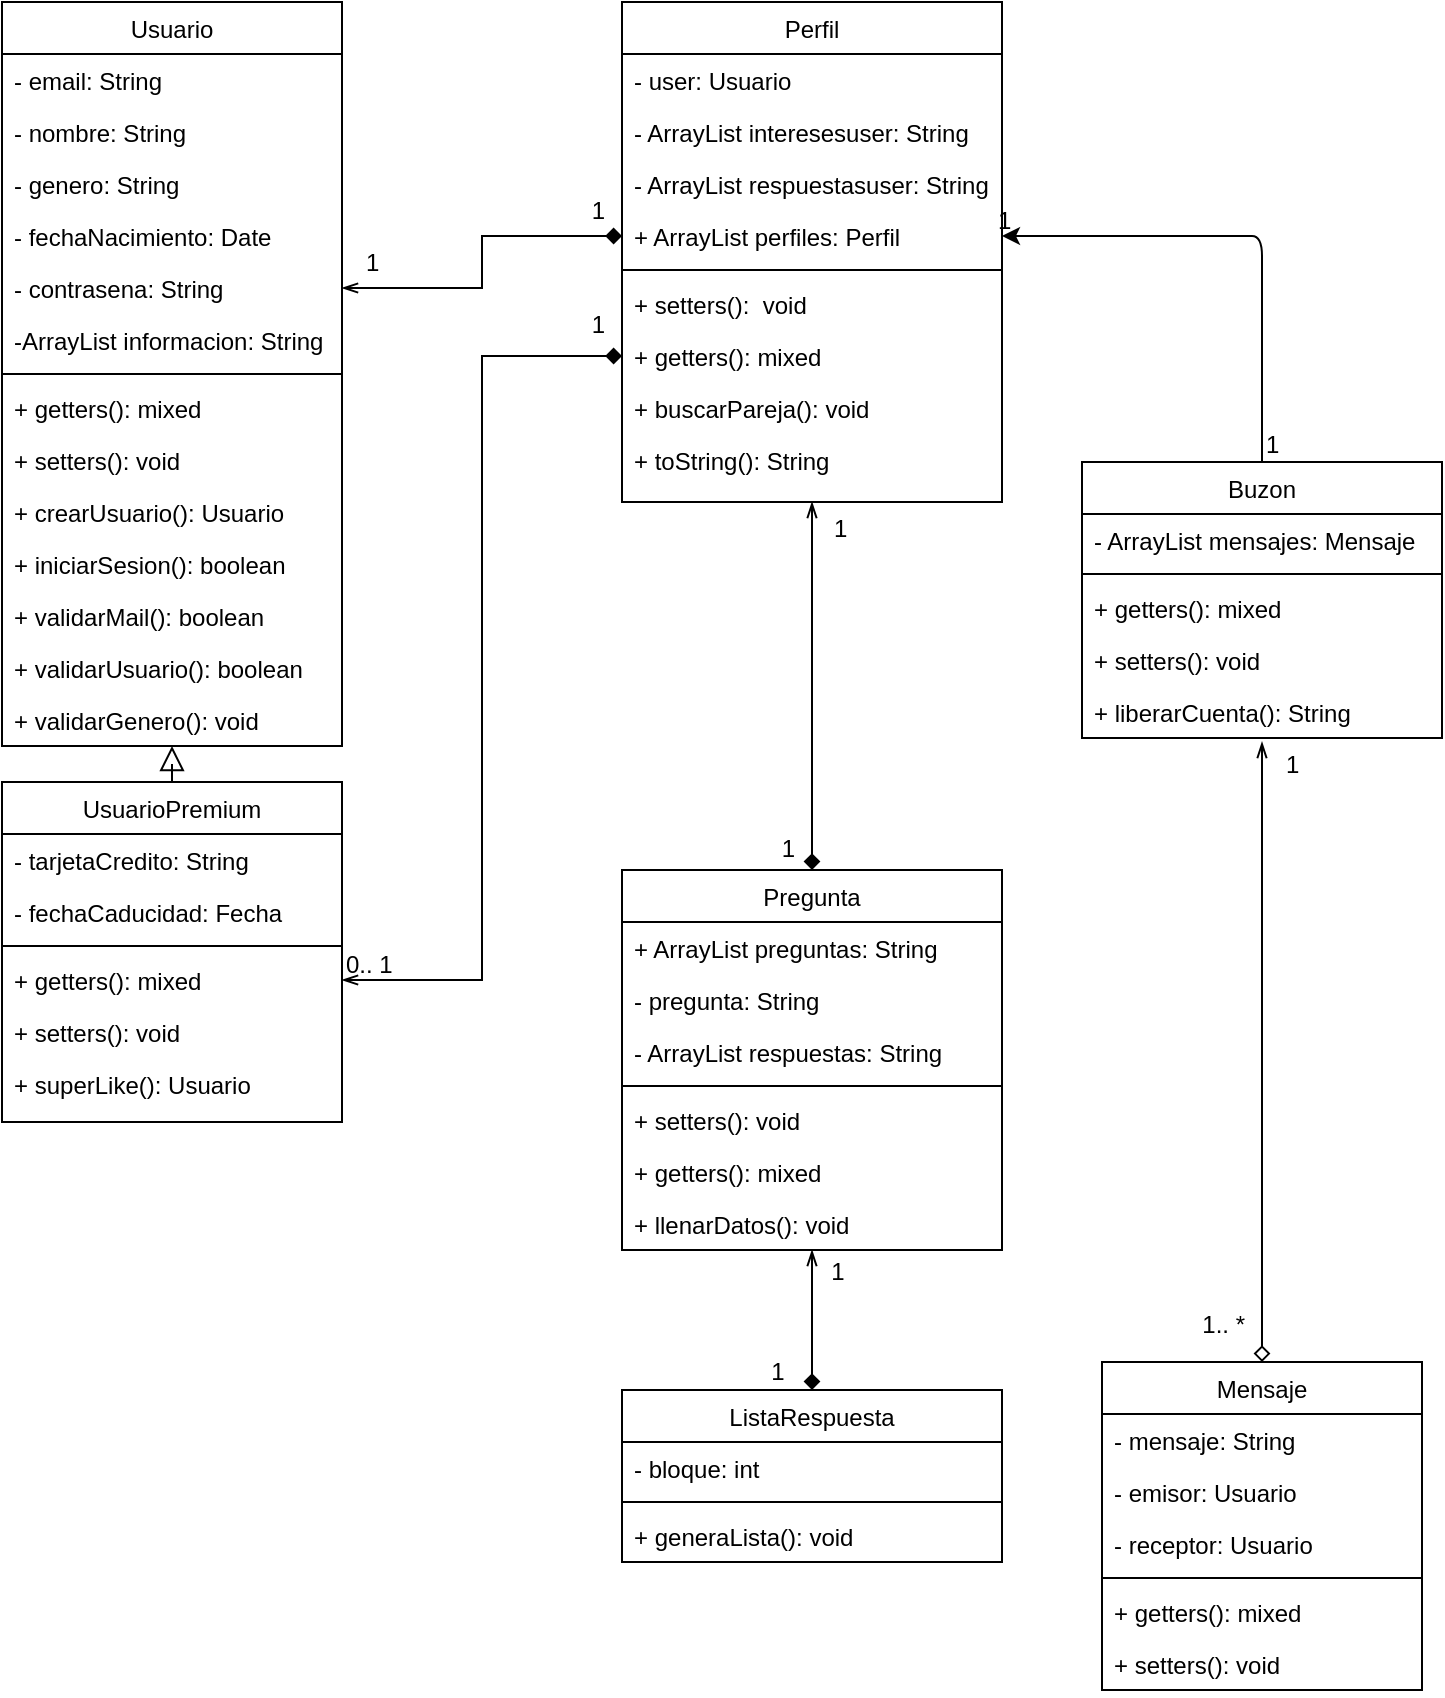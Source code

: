<mxfile version="13.3.9" type="github">
  <diagram id="C5RBs43oDa-KdzZeNtuy" name="Page-1">
    <mxGraphModel dx="1038" dy="575" grid="1" gridSize="10" guides="1" tooltips="1" connect="1" arrows="1" fold="1" page="1" pageScale="1" pageWidth="827" pageHeight="1169" math="0" shadow="0">
      <root>
        <mxCell id="WIyWlLk6GJQsqaUBKTNV-0" />
        <mxCell id="WIyWlLk6GJQsqaUBKTNV-1" parent="WIyWlLk6GJQsqaUBKTNV-0" />
        <mxCell id="zkfFHV4jXpPFQw0GAbJ--16" value="" style="endArrow=block;endSize=10;endFill=0;shadow=0;strokeWidth=1;rounded=0;edgeStyle=elbowEdgeStyle;elbow=vertical;" parent="WIyWlLk6GJQsqaUBKTNV-1" source="zkfFHV4jXpPFQw0GAbJ--13" target="zkfFHV4jXpPFQw0GAbJ--0" edge="1">
          <mxGeometry width="160" relative="1" as="geometry">
            <mxPoint x="210" y="373" as="sourcePoint" />
            <mxPoint x="310" y="271" as="targetPoint" />
          </mxGeometry>
        </mxCell>
        <mxCell id="zkfFHV4jXpPFQw0GAbJ--26" value="" style="endArrow=diamond;shadow=0;strokeWidth=1;strokeColor=#000000;rounded=0;endFill=1;edgeStyle=elbowEdgeStyle;elbow=vertical;startArrow=openThin;startFill=0;exitX=1;exitY=0.5;exitDx=0;exitDy=0;entryX=0;entryY=0.5;entryDx=0;entryDy=0;" parent="WIyWlLk6GJQsqaUBKTNV-1" source="zkfFHV4jXpPFQw0GAbJ--5" target="k1ez51lKUNFu-oWyKh8I-55" edge="1">
          <mxGeometry x="0.5" y="41" relative="1" as="geometry">
            <mxPoint x="380" y="192" as="sourcePoint" />
            <mxPoint x="540" y="192" as="targetPoint" />
            <mxPoint x="-40" y="32" as="offset" />
          </mxGeometry>
        </mxCell>
        <mxCell id="zkfFHV4jXpPFQw0GAbJ--27" value="1" style="resizable=0;align=left;verticalAlign=bottom;labelBackgroundColor=none;fontSize=12;" parent="zkfFHV4jXpPFQw0GAbJ--26" connectable="0" vertex="1">
          <mxGeometry x="-1" relative="1" as="geometry">
            <mxPoint x="10" y="-4" as="offset" />
          </mxGeometry>
        </mxCell>
        <mxCell id="zkfFHV4jXpPFQw0GAbJ--28" value="1" style="resizable=0;align=right;verticalAlign=bottom;labelBackgroundColor=none;fontSize=12;" parent="zkfFHV4jXpPFQw0GAbJ--26" connectable="0" vertex="1">
          <mxGeometry x="1" relative="1" as="geometry">
            <mxPoint x="-7" y="-4" as="offset" />
          </mxGeometry>
        </mxCell>
        <mxCell id="zkfFHV4jXpPFQw0GAbJ--0" value="Usuario" style="swimlane;fontStyle=0;align=center;verticalAlign=top;childLayout=stackLayout;horizontal=1;startSize=26;horizontalStack=0;resizeParent=1;resizeLast=0;collapsible=1;marginBottom=0;rounded=0;shadow=0;strokeWidth=1;" parent="WIyWlLk6GJQsqaUBKTNV-1" vertex="1">
          <mxGeometry x="90" y="50" width="170" height="372" as="geometry">
            <mxRectangle x="230" y="140" width="160" height="26" as="alternateBounds" />
          </mxGeometry>
        </mxCell>
        <mxCell id="zkfFHV4jXpPFQw0GAbJ--3" value="- email: String" style="text;align=left;verticalAlign=top;spacingLeft=4;spacingRight=4;overflow=hidden;rotatable=0;points=[[0,0.5],[1,0.5]];portConstraint=eastwest;rounded=0;shadow=0;html=0;" parent="zkfFHV4jXpPFQw0GAbJ--0" vertex="1">
          <mxGeometry y="26" width="170" height="26" as="geometry" />
        </mxCell>
        <mxCell id="zkfFHV4jXpPFQw0GAbJ--1" value="- nombre: String" style="text;align=left;verticalAlign=top;spacingLeft=4;spacingRight=4;overflow=hidden;rotatable=0;points=[[0,0.5],[1,0.5]];portConstraint=eastwest;" parent="zkfFHV4jXpPFQw0GAbJ--0" vertex="1">
          <mxGeometry y="52" width="170" height="26" as="geometry" />
        </mxCell>
        <mxCell id="rf9neyZWDkxL1S7HGedt-0" value="- genero: String" style="text;align=left;verticalAlign=top;spacingLeft=4;spacingRight=4;overflow=hidden;rotatable=0;points=[[0,0.5],[1,0.5]];portConstraint=eastwest;" vertex="1" parent="zkfFHV4jXpPFQw0GAbJ--0">
          <mxGeometry y="78" width="170" height="26" as="geometry" />
        </mxCell>
        <mxCell id="zkfFHV4jXpPFQw0GAbJ--2" value="- fechaNacimiento: Date" style="text;align=left;verticalAlign=top;spacingLeft=4;spacingRight=4;overflow=hidden;rotatable=0;points=[[0,0.5],[1,0.5]];portConstraint=eastwest;rounded=0;shadow=0;html=0;" parent="zkfFHV4jXpPFQw0GAbJ--0" vertex="1">
          <mxGeometry y="104" width="170" height="26" as="geometry" />
        </mxCell>
        <mxCell id="zkfFHV4jXpPFQw0GAbJ--5" value="- contrasena: String" style="text;align=left;verticalAlign=top;spacingLeft=4;spacingRight=4;overflow=hidden;rotatable=0;points=[[0,0.5],[1,0.5]];portConstraint=eastwest;" parent="zkfFHV4jXpPFQw0GAbJ--0" vertex="1">
          <mxGeometry y="130" width="170" height="26" as="geometry" />
        </mxCell>
        <mxCell id="1yU2lqv5S-wbE96VS092-2" value="-ArrayList informacion: String" style="text;align=left;verticalAlign=top;spacingLeft=4;spacingRight=4;overflow=hidden;rotatable=0;points=[[0,0.5],[1,0.5]];portConstraint=eastwest;" parent="zkfFHV4jXpPFQw0GAbJ--0" vertex="1">
          <mxGeometry y="156" width="170" height="26" as="geometry" />
        </mxCell>
        <mxCell id="zkfFHV4jXpPFQw0GAbJ--4" value="" style="line;html=1;strokeWidth=1;align=left;verticalAlign=middle;spacingTop=-1;spacingLeft=3;spacingRight=3;rotatable=0;labelPosition=right;points=[];portConstraint=eastwest;" parent="zkfFHV4jXpPFQw0GAbJ--0" vertex="1">
          <mxGeometry y="182" width="170" height="8" as="geometry" />
        </mxCell>
        <mxCell id="k1ez51lKUNFu-oWyKh8I-2" value="+ getters(): mixed" style="text;align=left;verticalAlign=top;spacingLeft=4;spacingRight=4;overflow=hidden;rotatable=0;points=[[0,0.5],[1,0.5]];portConstraint=eastwest;rounded=0;shadow=0;html=0;" parent="zkfFHV4jXpPFQw0GAbJ--0" vertex="1">
          <mxGeometry y="190" width="170" height="26" as="geometry" />
        </mxCell>
        <mxCell id="k1ez51lKUNFu-oWyKh8I-3" value="+ setters(): void&#xa;" style="text;align=left;verticalAlign=top;spacingLeft=4;spacingRight=4;overflow=hidden;rotatable=0;points=[[0,0.5],[1,0.5]];portConstraint=eastwest;rounded=0;shadow=0;html=0;" parent="zkfFHV4jXpPFQw0GAbJ--0" vertex="1">
          <mxGeometry y="216" width="170" height="26" as="geometry" />
        </mxCell>
        <mxCell id="k1ez51lKUNFu-oWyKh8I-4" value="+ crearUsuario(): Usuario" style="text;align=left;verticalAlign=top;spacingLeft=4;spacingRight=4;overflow=hidden;rotatable=0;points=[[0,0.5],[1,0.5]];portConstraint=eastwest;rounded=0;shadow=0;html=0;" parent="zkfFHV4jXpPFQw0GAbJ--0" vertex="1">
          <mxGeometry y="242" width="170" height="26" as="geometry" />
        </mxCell>
        <mxCell id="k1ez51lKUNFu-oWyKh8I-5" value="+ iniciarSesion(): boolean" style="text;align=left;verticalAlign=top;spacingLeft=4;spacingRight=4;overflow=hidden;rotatable=0;points=[[0,0.5],[1,0.5]];portConstraint=eastwest;rounded=0;shadow=0;html=0;" parent="zkfFHV4jXpPFQw0GAbJ--0" vertex="1">
          <mxGeometry y="268" width="170" height="26" as="geometry" />
        </mxCell>
        <mxCell id="rpXlNdrZUb1RUgObs8US-0" value="+ validarMail(): boolean&#xa;" style="text;align=left;verticalAlign=top;spacingLeft=4;spacingRight=4;overflow=hidden;rotatable=0;points=[[0,0.5],[1,0.5]];portConstraint=eastwest;rounded=0;shadow=0;html=0;" parent="zkfFHV4jXpPFQw0GAbJ--0" vertex="1">
          <mxGeometry y="294" width="170" height="26" as="geometry" />
        </mxCell>
        <mxCell id="rpXlNdrZUb1RUgObs8US-1" value="+ validarUsuario(): boolean&#xa;" style="text;align=left;verticalAlign=top;spacingLeft=4;spacingRight=4;overflow=hidden;rotatable=0;points=[[0,0.5],[1,0.5]];portConstraint=eastwest;rounded=0;shadow=0;html=0;" parent="zkfFHV4jXpPFQw0GAbJ--0" vertex="1">
          <mxGeometry y="320" width="170" height="26" as="geometry" />
        </mxCell>
        <mxCell id="rf9neyZWDkxL1S7HGedt-1" value="+ validarGenero(): void&#xa;" style="text;align=left;verticalAlign=top;spacingLeft=4;spacingRight=4;overflow=hidden;rotatable=0;points=[[0,0.5],[1,0.5]];portConstraint=eastwest;rounded=0;shadow=0;html=0;" vertex="1" parent="zkfFHV4jXpPFQw0GAbJ--0">
          <mxGeometry y="346" width="170" height="26" as="geometry" />
        </mxCell>
        <mxCell id="k1ez51lKUNFu-oWyKh8I-42" value="" style="endArrow=diamond;shadow=0;strokeWidth=1;strokeColor=#000000;rounded=0;endFill=1;edgeStyle=elbowEdgeStyle;elbow=vertical;startArrow=openThin;startFill=0;entryX=0.5;entryY=0;entryDx=0;entryDy=0;exitX=0.5;exitY=1;exitDx=0;exitDy=0;" parent="WIyWlLk6GJQsqaUBKTNV-1" source="zkfFHV4jXpPFQw0GAbJ--17" target="k1ez51lKUNFu-oWyKh8I-17" edge="1">
          <mxGeometry x="0.5" y="41" relative="1" as="geometry">
            <mxPoint x="490" y="371" as="sourcePoint" />
            <mxPoint x="561" y="440" as="targetPoint" />
            <mxPoint x="-40" y="32" as="offset" />
            <Array as="points">
              <mxPoint x="560.5" y="404" />
            </Array>
          </mxGeometry>
        </mxCell>
        <mxCell id="k1ez51lKUNFu-oWyKh8I-43" value="1" style="resizable=0;align=left;verticalAlign=bottom;labelBackgroundColor=none;fontSize=12;" parent="k1ez51lKUNFu-oWyKh8I-42" connectable="0" vertex="1">
          <mxGeometry x="-1" relative="1" as="geometry">
            <mxPoint x="9" y="22" as="offset" />
          </mxGeometry>
        </mxCell>
        <mxCell id="k1ez51lKUNFu-oWyKh8I-44" value="1" style="resizable=0;align=right;verticalAlign=bottom;labelBackgroundColor=none;fontSize=12;" parent="k1ez51lKUNFu-oWyKh8I-42" connectable="0" vertex="1">
          <mxGeometry x="1" relative="1" as="geometry">
            <mxPoint x="-7" y="-1.93" as="offset" />
          </mxGeometry>
        </mxCell>
        <mxCell id="zkfFHV4jXpPFQw0GAbJ--17" value="Perfil" style="swimlane;fontStyle=0;align=center;verticalAlign=top;childLayout=stackLayout;horizontal=1;startSize=26;horizontalStack=0;resizeParent=1;resizeLast=0;collapsible=1;marginBottom=0;rounded=0;shadow=0;strokeWidth=1;" parent="WIyWlLk6GJQsqaUBKTNV-1" vertex="1">
          <mxGeometry x="400" y="50" width="190" height="250" as="geometry">
            <mxRectangle x="550" y="140" width="160" height="26" as="alternateBounds" />
          </mxGeometry>
        </mxCell>
        <mxCell id="zkfFHV4jXpPFQw0GAbJ--19" value="- user: Usuario" style="text;align=left;verticalAlign=top;spacingLeft=4;spacingRight=4;overflow=hidden;rotatable=0;points=[[0,0.5],[1,0.5]];portConstraint=eastwest;rounded=0;shadow=0;html=0;" parent="zkfFHV4jXpPFQw0GAbJ--17" vertex="1">
          <mxGeometry y="26" width="190" height="26" as="geometry" />
        </mxCell>
        <mxCell id="zkfFHV4jXpPFQw0GAbJ--20" value="- ArrayList interesesuser: String" style="text;align=left;verticalAlign=top;spacingLeft=4;spacingRight=4;overflow=hidden;rotatable=0;points=[[0,0.5],[1,0.5]];portConstraint=eastwest;rounded=0;shadow=0;html=0;" parent="zkfFHV4jXpPFQw0GAbJ--17" vertex="1">
          <mxGeometry y="52" width="190" height="26" as="geometry" />
        </mxCell>
        <mxCell id="k1ez51lKUNFu-oWyKh8I-52" value="- ArrayList respuestasuser: String" style="text;align=left;verticalAlign=top;spacingLeft=4;spacingRight=4;overflow=hidden;rotatable=0;points=[[0,0.5],[1,0.5]];portConstraint=eastwest;" parent="zkfFHV4jXpPFQw0GAbJ--17" vertex="1">
          <mxGeometry y="78" width="190" height="26" as="geometry" />
        </mxCell>
        <mxCell id="k1ez51lKUNFu-oWyKh8I-55" value="+ ArrayList perfiles: Perfil" style="text;align=left;verticalAlign=top;spacingLeft=4;spacingRight=4;overflow=hidden;rotatable=0;points=[[0,0.5],[1,0.5]];portConstraint=eastwest;" parent="zkfFHV4jXpPFQw0GAbJ--17" vertex="1">
          <mxGeometry y="104" width="190" height="26" as="geometry" />
        </mxCell>
        <mxCell id="zkfFHV4jXpPFQw0GAbJ--23" value="" style="line;html=1;strokeWidth=1;align=left;verticalAlign=middle;spacingTop=-1;spacingLeft=3;spacingRight=3;rotatable=0;labelPosition=right;points=[];portConstraint=eastwest;" parent="zkfFHV4jXpPFQw0GAbJ--17" vertex="1">
          <mxGeometry y="130" width="190" height="8" as="geometry" />
        </mxCell>
        <mxCell id="zkfFHV4jXpPFQw0GAbJ--25" value="+ setters():  void" style="text;align=left;verticalAlign=top;spacingLeft=4;spacingRight=4;overflow=hidden;rotatable=0;points=[[0,0.5],[1,0.5]];portConstraint=eastwest;" parent="zkfFHV4jXpPFQw0GAbJ--17" vertex="1">
          <mxGeometry y="138" width="190" height="26" as="geometry" />
        </mxCell>
        <mxCell id="k1ez51lKUNFu-oWyKh8I-53" value="+ getters(): mixed" style="text;align=left;verticalAlign=top;spacingLeft=4;spacingRight=4;overflow=hidden;rotatable=0;points=[[0,0.5],[1,0.5]];portConstraint=eastwest;" parent="zkfFHV4jXpPFQw0GAbJ--17" vertex="1">
          <mxGeometry y="164" width="190" height="26" as="geometry" />
        </mxCell>
        <mxCell id="k1ez51lKUNFu-oWyKh8I-16" value="+ buscarPareja(): void" style="text;align=left;verticalAlign=top;spacingLeft=4;spacingRight=4;overflow=hidden;rotatable=0;points=[[0,0.5],[1,0.5]];portConstraint=eastwest;" parent="zkfFHV4jXpPFQw0GAbJ--17" vertex="1">
          <mxGeometry y="190" width="190" height="26" as="geometry" />
        </mxCell>
        <mxCell id="k1ez51lKUNFu-oWyKh8I-58" value="+ toString(): String" style="text;align=left;verticalAlign=top;spacingLeft=4;spacingRight=4;overflow=hidden;rotatable=0;points=[[0,0.5],[1,0.5]];portConstraint=eastwest;" parent="zkfFHV4jXpPFQw0GAbJ--17" vertex="1">
          <mxGeometry y="216" width="190" height="26" as="geometry" />
        </mxCell>
        <mxCell id="k1ez51lKUNFu-oWyKh8I-45" value="" style="endArrow=diamond;shadow=0;strokeWidth=1;strokeColor=#000000;rounded=0;endFill=0;edgeStyle=elbowEdgeStyle;elbow=vertical;startArrow=openThin;startFill=0;entryX=0.5;entryY=0;entryDx=0;entryDy=0;" parent="WIyWlLk6GJQsqaUBKTNV-1" target="k1ez51lKUNFu-oWyKh8I-27" edge="1">
          <mxGeometry x="0.5" y="41" relative="1" as="geometry">
            <mxPoint x="720" y="420" as="sourcePoint" />
            <mxPoint x="572.5" y="913" as="targetPoint" />
            <mxPoint x="-40" y="32" as="offset" />
            <Array as="points">
              <mxPoint x="770" y="720" />
              <mxPoint x="420.5" y="825" />
            </Array>
          </mxGeometry>
        </mxCell>
        <mxCell id="k1ez51lKUNFu-oWyKh8I-46" value="1" style="resizable=0;align=left;verticalAlign=bottom;labelBackgroundColor=none;fontSize=12;" parent="k1ez51lKUNFu-oWyKh8I-45" connectable="0" vertex="1">
          <mxGeometry x="-1" relative="1" as="geometry">
            <mxPoint x="10" y="20" as="offset" />
          </mxGeometry>
        </mxCell>
        <mxCell id="k1ez51lKUNFu-oWyKh8I-47" value="1.. *" style="resizable=0;align=right;verticalAlign=bottom;labelBackgroundColor=none;fontSize=12;" parent="k1ez51lKUNFu-oWyKh8I-45" connectable="0" vertex="1">
          <mxGeometry x="1" relative="1" as="geometry">
            <mxPoint x="-7" y="-10" as="offset" />
          </mxGeometry>
        </mxCell>
        <mxCell id="k1ez51lKUNFu-oWyKh8I-17" value="Pregunta" style="swimlane;fontStyle=0;align=center;verticalAlign=top;childLayout=stackLayout;horizontal=1;startSize=26;horizontalStack=0;resizeParent=1;resizeParentMax=0;resizeLast=0;collapsible=1;marginBottom=0;" parent="WIyWlLk6GJQsqaUBKTNV-1" vertex="1">
          <mxGeometry x="400" y="484" width="190" height="190" as="geometry" />
        </mxCell>
        <mxCell id="tc09LICRpf_jKKOiqUfX-1" value="+ ArrayList preguntas: String" style="text;strokeColor=none;fillColor=none;align=left;verticalAlign=top;spacingLeft=4;spacingRight=4;overflow=hidden;rotatable=0;points=[[0,0.5],[1,0.5]];portConstraint=eastwest;" parent="k1ez51lKUNFu-oWyKh8I-17" vertex="1">
          <mxGeometry y="26" width="190" height="26" as="geometry" />
        </mxCell>
        <mxCell id="k1ez51lKUNFu-oWyKh8I-20" value="- pregunta: String" style="text;strokeColor=none;fillColor=none;align=left;verticalAlign=top;spacingLeft=4;spacingRight=4;overflow=hidden;rotatable=0;points=[[0,0.5],[1,0.5]];portConstraint=eastwest;" parent="k1ez51lKUNFu-oWyKh8I-17" vertex="1">
          <mxGeometry y="52" width="190" height="26" as="geometry" />
        </mxCell>
        <mxCell id="k1ez51lKUNFu-oWyKh8I-18" value="- ArrayList respuestas: String" style="text;strokeColor=none;fillColor=none;align=left;verticalAlign=top;spacingLeft=4;spacingRight=4;overflow=hidden;rotatable=0;points=[[0,0.5],[1,0.5]];portConstraint=eastwest;" parent="k1ez51lKUNFu-oWyKh8I-17" vertex="1">
          <mxGeometry y="78" width="190" height="26" as="geometry" />
        </mxCell>
        <mxCell id="k1ez51lKUNFu-oWyKh8I-19" value="" style="line;strokeWidth=1;fillColor=none;align=left;verticalAlign=middle;spacingTop=-1;spacingLeft=3;spacingRight=3;rotatable=0;labelPosition=right;points=[];portConstraint=eastwest;" parent="k1ez51lKUNFu-oWyKh8I-17" vertex="1">
          <mxGeometry y="104" width="190" height="8" as="geometry" />
        </mxCell>
        <mxCell id="k1ez51lKUNFu-oWyKh8I-21" value="+ setters(): void&#xa;" style="text;strokeColor=none;fillColor=none;align=left;verticalAlign=top;spacingLeft=4;spacingRight=4;overflow=hidden;rotatable=0;points=[[0,0.5],[1,0.5]];portConstraint=eastwest;" parent="k1ez51lKUNFu-oWyKh8I-17" vertex="1">
          <mxGeometry y="112" width="190" height="26" as="geometry" />
        </mxCell>
        <mxCell id="k1ez51lKUNFu-oWyKh8I-59" value="+ getters(): mixed&#xa;" style="text;strokeColor=none;fillColor=none;align=left;verticalAlign=top;spacingLeft=4;spacingRight=4;overflow=hidden;rotatable=0;points=[[0,0.5],[1,0.5]];portConstraint=eastwest;" parent="k1ez51lKUNFu-oWyKh8I-17" vertex="1">
          <mxGeometry y="138" width="190" height="26" as="geometry" />
        </mxCell>
        <mxCell id="k1ez51lKUNFu-oWyKh8I-60" value="+ llenarDatos(): void" style="text;strokeColor=none;fillColor=none;align=left;verticalAlign=top;spacingLeft=4;spacingRight=4;overflow=hidden;rotatable=0;points=[[0,0.5],[1,0.5]];portConstraint=eastwest;" parent="k1ez51lKUNFu-oWyKh8I-17" vertex="1">
          <mxGeometry y="164" width="190" height="26" as="geometry" />
        </mxCell>
        <mxCell id="k1ez51lKUNFu-oWyKh8I-81" value="" style="endArrow=classic;html=1;fontColor=#000000;exitX=0.5;exitY=0;exitDx=0;exitDy=0;entryX=1;entryY=0.5;entryDx=0;entryDy=0;" parent="WIyWlLk6GJQsqaUBKTNV-1" source="k1ez51lKUNFu-oWyKh8I-22" target="k1ez51lKUNFu-oWyKh8I-55" edge="1">
          <mxGeometry width="50" height="50" relative="1" as="geometry">
            <mxPoint x="710" y="280" as="sourcePoint" />
            <mxPoint x="710" y="160" as="targetPoint" />
            <Array as="points">
              <mxPoint x="720" y="167" />
              <mxPoint x="710" y="167" />
            </Array>
          </mxGeometry>
        </mxCell>
        <mxCell id="k1ez51lKUNFu-oWyKh8I-22" value="Buzon" style="swimlane;fontStyle=0;align=center;verticalAlign=top;childLayout=stackLayout;horizontal=1;startSize=26;horizontalStack=0;resizeParent=1;resizeParentMax=0;resizeLast=0;collapsible=1;marginBottom=0;fontColor=#000000;" parent="WIyWlLk6GJQsqaUBKTNV-1" vertex="1">
          <mxGeometry x="630" y="280" width="180" height="138" as="geometry" />
        </mxCell>
        <mxCell id="k1ez51lKUNFu-oWyKh8I-23" value="- ArrayList mensajes: Mensaje" style="text;strokeColor=none;fillColor=none;align=left;verticalAlign=top;spacingLeft=4;spacingRight=4;overflow=hidden;rotatable=0;points=[[0,0.5],[1,0.5]];portConstraint=eastwest;" parent="k1ez51lKUNFu-oWyKh8I-22" vertex="1">
          <mxGeometry y="26" width="180" height="26" as="geometry" />
        </mxCell>
        <mxCell id="k1ez51lKUNFu-oWyKh8I-24" value="" style="line;strokeWidth=1;fillColor=none;align=left;verticalAlign=middle;spacingTop=-1;spacingLeft=3;spacingRight=3;rotatable=0;labelPosition=right;points=[];portConstraint=eastwest;" parent="k1ez51lKUNFu-oWyKh8I-22" vertex="1">
          <mxGeometry y="52" width="180" height="8" as="geometry" />
        </mxCell>
        <mxCell id="k1ez51lKUNFu-oWyKh8I-25" value="+ getters(): mixed" style="text;strokeColor=none;fillColor=none;align=left;verticalAlign=top;spacingLeft=4;spacingRight=4;overflow=hidden;rotatable=0;points=[[0,0.5],[1,0.5]];portConstraint=eastwest;" parent="k1ez51lKUNFu-oWyKh8I-22" vertex="1">
          <mxGeometry y="60" width="180" height="26" as="geometry" />
        </mxCell>
        <mxCell id="k1ez51lKUNFu-oWyKh8I-78" value="+ setters(): void" style="text;strokeColor=none;fillColor=none;align=left;verticalAlign=top;spacingLeft=4;spacingRight=4;overflow=hidden;rotatable=0;points=[[0,0.5],[1,0.5]];portConstraint=eastwest;" parent="k1ez51lKUNFu-oWyKh8I-22" vertex="1">
          <mxGeometry y="86" width="180" height="26" as="geometry" />
        </mxCell>
        <mxCell id="k1ez51lKUNFu-oWyKh8I-79" value="+ liberarCuenta(): String" style="text;strokeColor=none;fillColor=none;align=left;verticalAlign=top;spacingLeft=4;spacingRight=4;overflow=hidden;rotatable=0;points=[[0,0.5],[1,0.5]];portConstraint=eastwest;" parent="k1ez51lKUNFu-oWyKh8I-22" vertex="1">
          <mxGeometry y="112" width="180" height="26" as="geometry" />
        </mxCell>
        <mxCell id="k1ez51lKUNFu-oWyKh8I-27" value="Mensaje" style="swimlane;fontStyle=0;align=center;verticalAlign=top;childLayout=stackLayout;horizontal=1;startSize=26;horizontalStack=0;resizeParent=1;resizeParentMax=0;resizeLast=0;collapsible=1;marginBottom=0;fontColor=#000000;" parent="WIyWlLk6GJQsqaUBKTNV-1" vertex="1">
          <mxGeometry x="640" y="730" width="160" height="164" as="geometry" />
        </mxCell>
        <mxCell id="k1ez51lKUNFu-oWyKh8I-28" value="- mensaje: String&#xa;" style="text;strokeColor=none;fillColor=none;align=left;verticalAlign=top;spacingLeft=4;spacingRight=4;overflow=hidden;rotatable=0;points=[[0,0.5],[1,0.5]];portConstraint=eastwest;" parent="k1ez51lKUNFu-oWyKh8I-27" vertex="1">
          <mxGeometry y="26" width="160" height="26" as="geometry" />
        </mxCell>
        <mxCell id="k1ez51lKUNFu-oWyKh8I-30" value="- emisor: Usuario" style="text;strokeColor=none;fillColor=none;align=left;verticalAlign=top;spacingLeft=4;spacingRight=4;overflow=hidden;rotatable=0;points=[[0,0.5],[1,0.5]];portConstraint=eastwest;" parent="k1ez51lKUNFu-oWyKh8I-27" vertex="1">
          <mxGeometry y="52" width="160" height="26" as="geometry" />
        </mxCell>
        <mxCell id="k1ez51lKUNFu-oWyKh8I-31" value="- receptor: Usuario" style="text;strokeColor=none;fillColor=none;align=left;verticalAlign=top;spacingLeft=4;spacingRight=4;overflow=hidden;rotatable=0;points=[[0,0.5],[1,0.5]];portConstraint=eastwest;" parent="k1ez51lKUNFu-oWyKh8I-27" vertex="1">
          <mxGeometry y="78" width="160" height="26" as="geometry" />
        </mxCell>
        <mxCell id="k1ez51lKUNFu-oWyKh8I-29" value="" style="line;strokeWidth=1;fillColor=none;align=left;verticalAlign=middle;spacingTop=-1;spacingLeft=3;spacingRight=3;rotatable=0;labelPosition=right;points=[];portConstraint=eastwest;" parent="k1ez51lKUNFu-oWyKh8I-27" vertex="1">
          <mxGeometry y="104" width="160" height="8" as="geometry" />
        </mxCell>
        <mxCell id="k1ez51lKUNFu-oWyKh8I-32" value="+ getters(): mixed" style="text;strokeColor=none;fillColor=none;align=left;verticalAlign=top;spacingLeft=4;spacingRight=4;overflow=hidden;rotatable=0;points=[[0,0.5],[1,0.5]];portConstraint=eastwest;" parent="k1ez51lKUNFu-oWyKh8I-27" vertex="1">
          <mxGeometry y="112" width="160" height="26" as="geometry" />
        </mxCell>
        <mxCell id="k1ez51lKUNFu-oWyKh8I-77" value="+ setters(): void" style="text;strokeColor=none;fillColor=none;align=left;verticalAlign=top;spacingLeft=4;spacingRight=4;overflow=hidden;rotatable=0;points=[[0,0.5],[1,0.5]];portConstraint=eastwest;" parent="k1ez51lKUNFu-oWyKh8I-27" vertex="1">
          <mxGeometry y="138" width="160" height="26" as="geometry" />
        </mxCell>
        <mxCell id="zkfFHV4jXpPFQw0GAbJ--13" value="UsuarioPremium" style="swimlane;fontStyle=0;align=center;verticalAlign=top;childLayout=stackLayout;horizontal=1;startSize=26;horizontalStack=0;resizeParent=1;resizeLast=0;collapsible=1;marginBottom=0;rounded=0;shadow=0;strokeWidth=1;" parent="WIyWlLk6GJQsqaUBKTNV-1" vertex="1">
          <mxGeometry x="90" y="440" width="170" height="170" as="geometry">
            <mxRectangle x="340" y="380" width="170" height="26" as="alternateBounds" />
          </mxGeometry>
        </mxCell>
        <mxCell id="zkfFHV4jXpPFQw0GAbJ--14" value="- tarjetaCredito: String" style="text;align=left;verticalAlign=top;spacingLeft=4;spacingRight=4;overflow=hidden;rotatable=0;points=[[0,0.5],[1,0.5]];portConstraint=eastwest;" parent="zkfFHV4jXpPFQw0GAbJ--13" vertex="1">
          <mxGeometry y="26" width="170" height="26" as="geometry" />
        </mxCell>
        <mxCell id="k1ez51lKUNFu-oWyKh8I-6" value="- fechaCaducidad: Fecha" style="text;align=left;verticalAlign=top;spacingLeft=4;spacingRight=4;overflow=hidden;rotatable=0;points=[[0,0.5],[1,0.5]];portConstraint=eastwest;" parent="zkfFHV4jXpPFQw0GAbJ--13" vertex="1">
          <mxGeometry y="52" width="170" height="26" as="geometry" />
        </mxCell>
        <mxCell id="zkfFHV4jXpPFQw0GAbJ--15" value="" style="line;html=1;strokeWidth=1;align=left;verticalAlign=middle;spacingTop=-1;spacingLeft=3;spacingRight=3;rotatable=0;labelPosition=right;points=[];portConstraint=eastwest;" parent="zkfFHV4jXpPFQw0GAbJ--13" vertex="1">
          <mxGeometry y="78" width="170" height="8" as="geometry" />
        </mxCell>
        <mxCell id="k1ez51lKUNFu-oWyKh8I-10" value="+ getters(): mixed" style="text;align=left;verticalAlign=top;spacingLeft=4;spacingRight=4;overflow=hidden;rotatable=0;points=[[0,0.5],[1,0.5]];portConstraint=eastwest;" parent="zkfFHV4jXpPFQw0GAbJ--13" vertex="1">
          <mxGeometry y="86" width="170" height="26" as="geometry" />
        </mxCell>
        <mxCell id="k1ez51lKUNFu-oWyKh8I-11" value="+ setters(): void" style="text;align=left;verticalAlign=top;spacingLeft=4;spacingRight=4;overflow=hidden;rotatable=0;points=[[0,0.5],[1,0.5]];portConstraint=eastwest;" parent="zkfFHV4jXpPFQw0GAbJ--13" vertex="1">
          <mxGeometry y="112" width="170" height="26" as="geometry" />
        </mxCell>
        <mxCell id="k1ez51lKUNFu-oWyKh8I-13" value="+ superLike(): Usuario" style="text;align=left;verticalAlign=top;spacingLeft=4;spacingRight=4;overflow=hidden;rotatable=0;points=[[0,0.5],[1,0.5]];portConstraint=eastwest;" parent="zkfFHV4jXpPFQw0GAbJ--13" vertex="1">
          <mxGeometry y="138" width="170" height="22" as="geometry" />
        </mxCell>
        <mxCell id="k1ez51lKUNFu-oWyKh8I-82" style="edgeStyle=orthogonalEdgeStyle;rounded=0;orthogonalLoop=1;jettySize=auto;html=1;exitX=0;exitY=0.5;exitDx=0;exitDy=0;entryX=1;entryY=0.5;entryDx=0;entryDy=0;startArrow=diamond;startFill=1;endArrow=openThin;endFill=0;fontColor=#000000;" parent="WIyWlLk6GJQsqaUBKTNV-1" source="k1ez51lKUNFu-oWyKh8I-53" target="k1ez51lKUNFu-oWyKh8I-10" edge="1">
          <mxGeometry relative="1" as="geometry" />
        </mxCell>
        <mxCell id="k1ez51lKUNFu-oWyKh8I-83" value="1" style="resizable=0;align=right;verticalAlign=bottom;labelBackgroundColor=none;fontSize=12;" parent="WIyWlLk6GJQsqaUBKTNV-1" connectable="0" vertex="1">
          <mxGeometry x="393" y="220" as="geometry" />
        </mxCell>
        <mxCell id="k1ez51lKUNFu-oWyKh8I-84" value="0.. 1" style="resizable=0;align=left;verticalAlign=bottom;labelBackgroundColor=none;fontSize=12;" parent="WIyWlLk6GJQsqaUBKTNV-1" connectable="0" vertex="1">
          <mxGeometry x="260" y="540" as="geometry" />
        </mxCell>
        <mxCell id="k1ez51lKUNFu-oWyKh8I-85" value="1" style="resizable=0;align=left;verticalAlign=bottom;labelBackgroundColor=none;fontSize=12;" parent="WIyWlLk6GJQsqaUBKTNV-1" connectable="0" vertex="1">
          <mxGeometry x="720" y="280" as="geometry" />
        </mxCell>
        <mxCell id="k1ez51lKUNFu-oWyKh8I-86" value="1" style="resizable=0;align=left;verticalAlign=bottom;labelBackgroundColor=none;fontSize=12;" parent="WIyWlLk6GJQsqaUBKTNV-1" connectable="0" vertex="1">
          <mxGeometry x="290" y="193" as="geometry">
            <mxPoint x="296" y="-25" as="offset" />
          </mxGeometry>
        </mxCell>
        <mxCell id="tc09LICRpf_jKKOiqUfX-2" value="ListaRespuesta" style="swimlane;fontStyle=0;align=center;verticalAlign=top;childLayout=stackLayout;horizontal=1;startSize=26;horizontalStack=0;resizeParent=1;resizeParentMax=0;resizeLast=0;collapsible=1;marginBottom=0;fillColor=none;gradientColor=none;" parent="WIyWlLk6GJQsqaUBKTNV-1" vertex="1">
          <mxGeometry x="400" y="744" width="190" height="86" as="geometry" />
        </mxCell>
        <mxCell id="tc09LICRpf_jKKOiqUfX-3" value="- bloque: int" style="text;strokeColor=none;fillColor=none;align=left;verticalAlign=top;spacingLeft=4;spacingRight=4;overflow=hidden;rotatable=0;points=[[0,0.5],[1,0.5]];portConstraint=eastwest;" parent="tc09LICRpf_jKKOiqUfX-2" vertex="1">
          <mxGeometry y="26" width="190" height="26" as="geometry" />
        </mxCell>
        <mxCell id="tc09LICRpf_jKKOiqUfX-4" value="" style="line;strokeWidth=1;fillColor=none;align=left;verticalAlign=middle;spacingTop=-1;spacingLeft=3;spacingRight=3;rotatable=0;labelPosition=right;points=[];portConstraint=eastwest;" parent="tc09LICRpf_jKKOiqUfX-2" vertex="1">
          <mxGeometry y="52" width="190" height="8" as="geometry" />
        </mxCell>
        <mxCell id="tc09LICRpf_jKKOiqUfX-5" value="+ generaLista(): void" style="text;strokeColor=none;fillColor=none;align=left;verticalAlign=top;spacingLeft=4;spacingRight=4;overflow=hidden;rotatable=0;points=[[0,0.5],[1,0.5]];portConstraint=eastwest;" parent="tc09LICRpf_jKKOiqUfX-2" vertex="1">
          <mxGeometry y="60" width="190" height="26" as="geometry" />
        </mxCell>
        <mxCell id="tc09LICRpf_jKKOiqUfX-8" value="" style="endArrow=openThin;html=1;exitX=0.5;exitY=0;exitDx=0;exitDy=0;endFill=0;startArrow=diamond;startFill=1;" parent="WIyWlLk6GJQsqaUBKTNV-1" source="tc09LICRpf_jKKOiqUfX-2" target="k1ez51lKUNFu-oWyKh8I-60" edge="1">
          <mxGeometry width="50" height="50" relative="1" as="geometry">
            <mxPoint x="280" y="760" as="sourcePoint" />
            <mxPoint x="380" y="700" as="targetPoint" />
          </mxGeometry>
        </mxCell>
        <mxCell id="tc09LICRpf_jKKOiqUfX-10" value="1" style="text;html=1;strokeColor=none;fillColor=none;align=center;verticalAlign=middle;whiteSpace=wrap;rounded=0;" parent="WIyWlLk6GJQsqaUBKTNV-1" vertex="1">
          <mxGeometry x="500" y="680" width="16" height="10" as="geometry" />
        </mxCell>
        <mxCell id="tc09LICRpf_jKKOiqUfX-11" value="1" style="text;html=1;strokeColor=none;fillColor=none;align=center;verticalAlign=middle;whiteSpace=wrap;rounded=0;" parent="WIyWlLk6GJQsqaUBKTNV-1" vertex="1">
          <mxGeometry x="470" y="730" width="16" height="10" as="geometry" />
        </mxCell>
      </root>
    </mxGraphModel>
  </diagram>
</mxfile>
